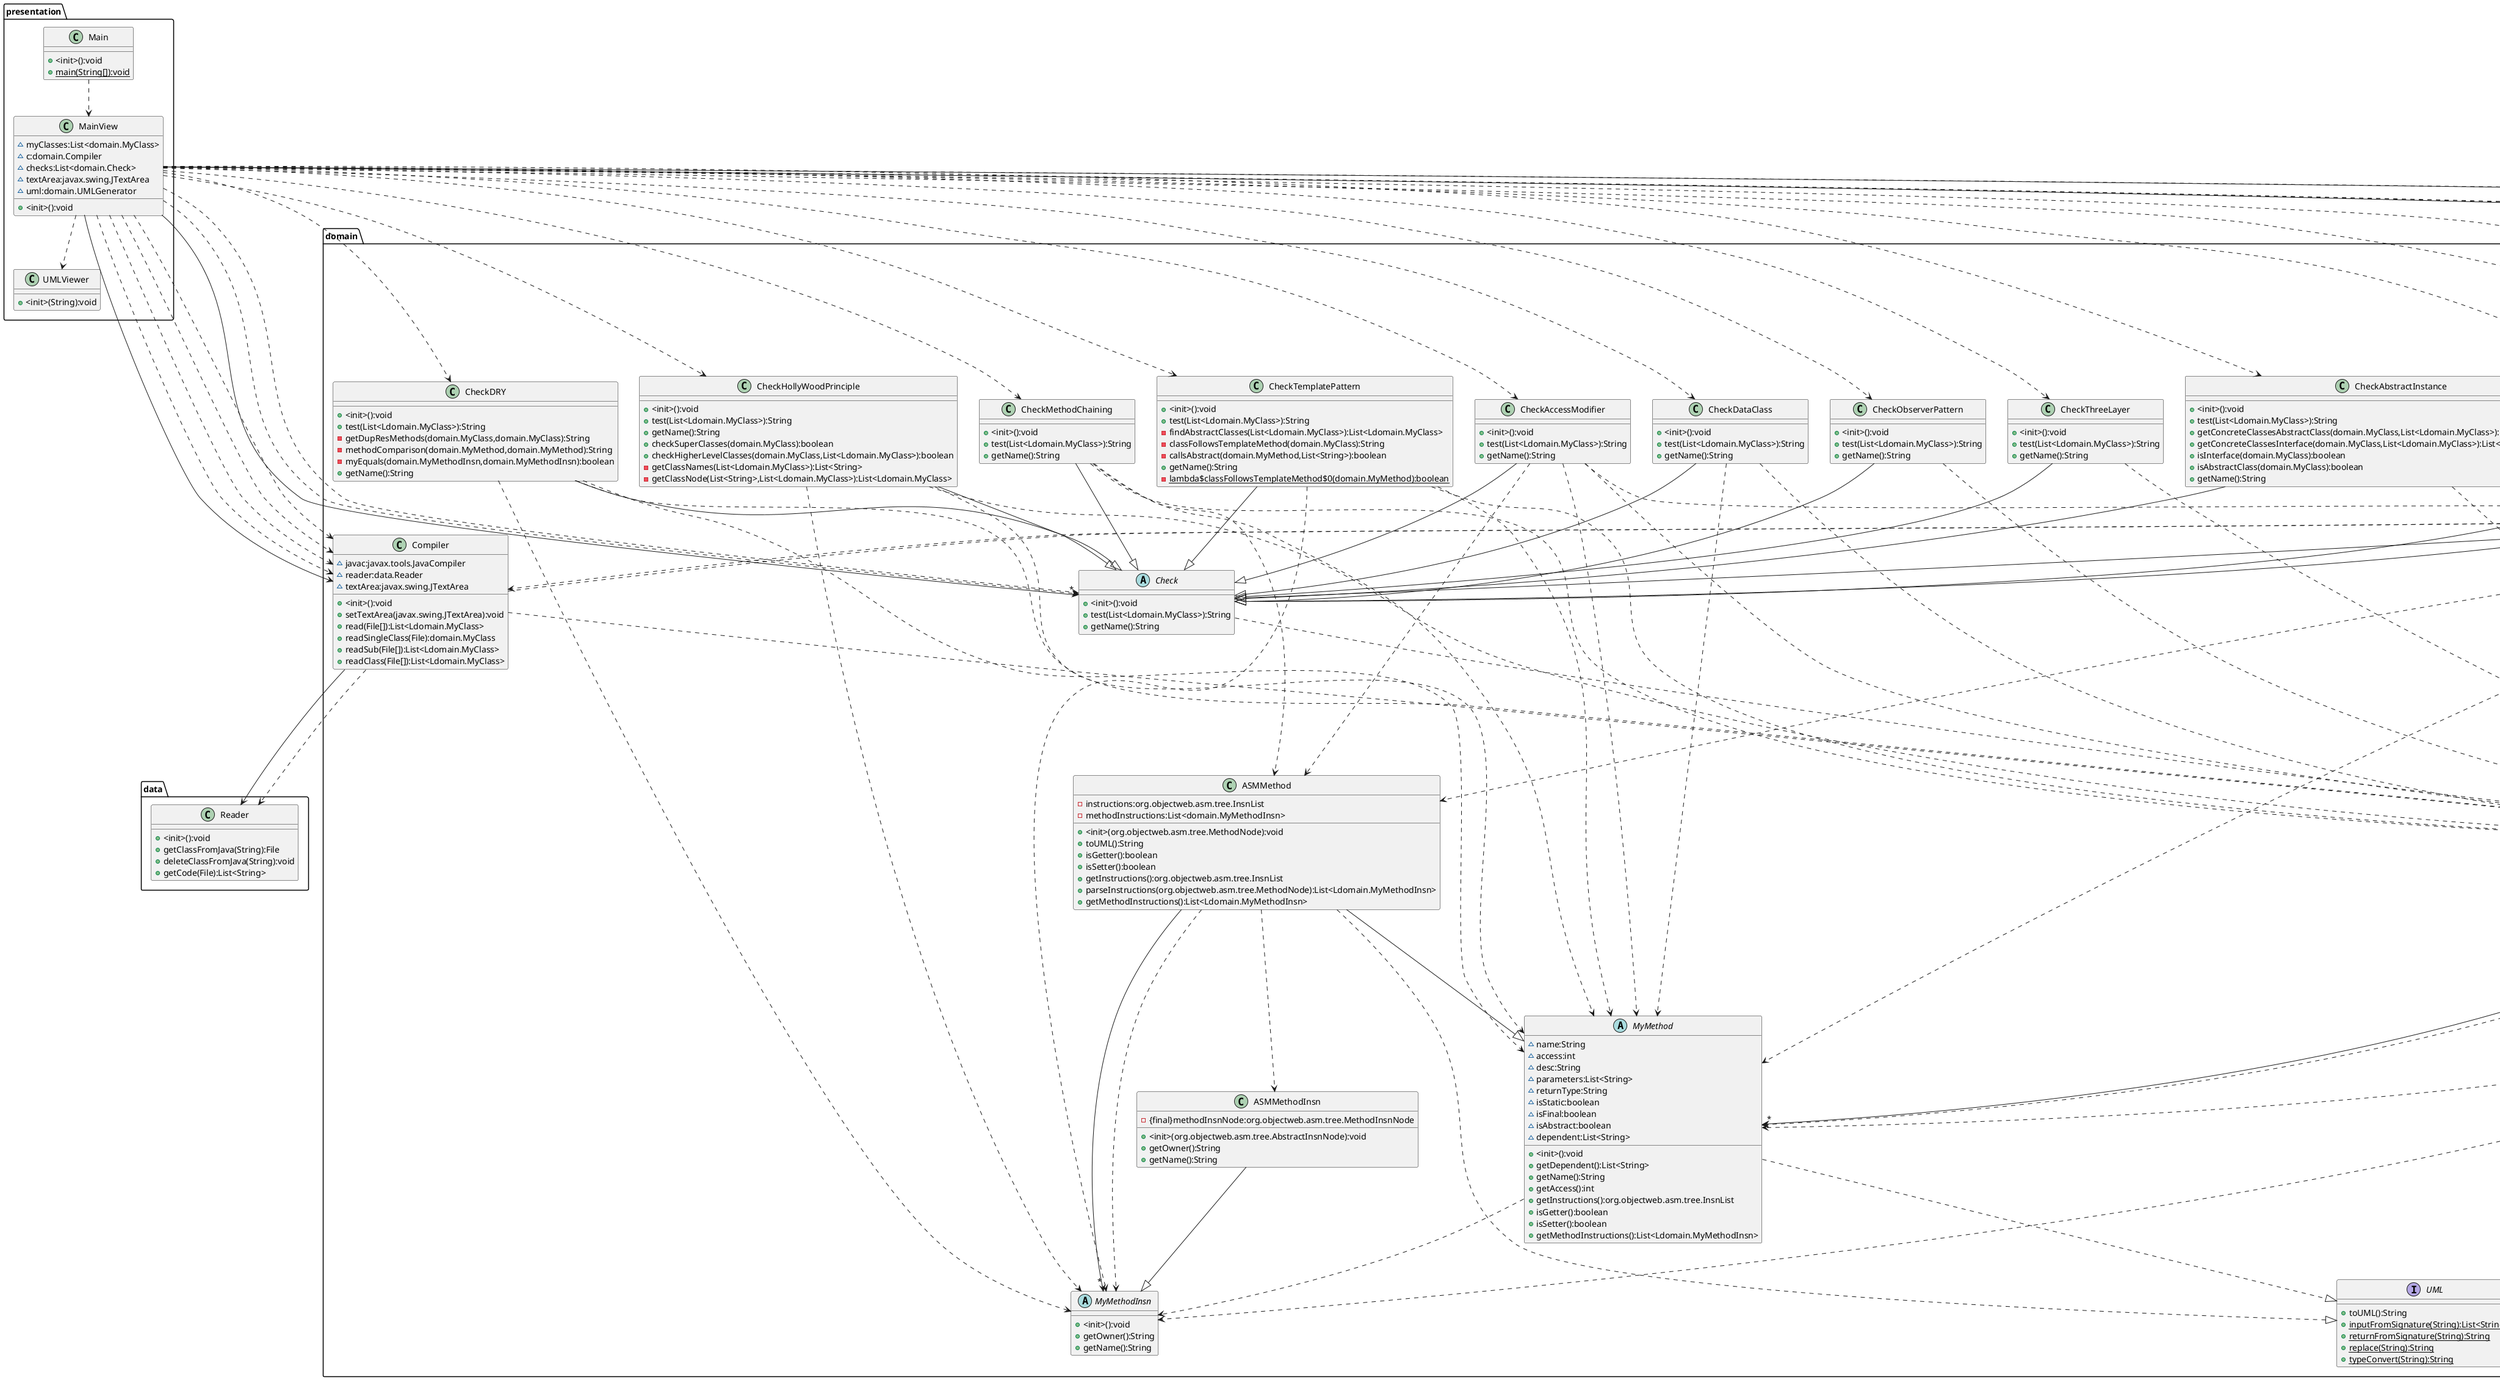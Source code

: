 @startuml
class data.Reader{
    +<init>():void
    +getClassFromJava(String):File
    +deleteClassFromJava(String):void
    +getCode(File):List<String>
}

class domain.ASMClass{
    -nestClasses:List<domain.MyClass>
    +<init>(org.objectweb.asm.tree.ClassNode,String):void
    +toClassUML():String
    +toRelationUML(List<String>):String
    +setDependent(List<String>):void
}

class domain.ASMField{
    +<init>(org.objectweb.asm.tree.FieldNode):void
    +toUML():String
}

class domain.ASMMethod{
    -instructions:org.objectweb.asm.tree.InsnList
    -methodInstructions:List<domain.MyMethodInsn>
    +<init>(org.objectweb.asm.tree.MethodNode):void
    +toUML():String
    +isGetter():boolean
    +isSetter():boolean
    +getInstructions():org.objectweb.asm.tree.InsnList
    +parseInstructions(org.objectweb.asm.tree.MethodNode):List<Ldomain.MyMethodInsn>
    +getMethodInstructions():List<Ldomain.MyMethodInsn>
}

class domain.ASMMethodInsn{
    -{final}methodInsnNode:org.objectweb.asm.tree.MethodInsnNode
    +<init>(org.objectweb.asm.tree.AbstractInsnNode):void
    +getOwner():String
    +getName():String
}

abstract class domain.Check{
    +<init>():void
    +test(List<Ldomain.MyClass>):String
    +getName():String
}

class domain.CheckAbstractInstance{
    +<init>():void
    +test(List<Ldomain.MyClass>):String
    +getConcreteClassesAbstractClass(domain.MyClass,List<Ldomain.MyClass>):List<Ldomain.MyClass>
    +getConcreteClassesInterface(domain.MyClass,List<Ldomain.MyClass>):List<Ldomain.MyClass>
    +isInterface(domain.MyClass):boolean
    +isAbstractClass(domain.MyClass):boolean
    +getName():String
}

class domain.CheckAccessModifier{
    +<init>():void
    +test(List<Ldomain.MyClass>):String
    +getName():String
}

class domain.CheckAdapterPattern{
    +<init>():void
    +test(List<Ldomain.MyClass>):String
    +getPossibleTargetsFromPossibleClients(List<Ldomain.MyClass>):List<Ldomain.MyClass>
    -getClassNode(String,List<Ldomain.MyClass>):domain.MyClass
    -getClassNames(List<Ldomain.MyClass>):List<String>
    +getPossibleAdaptersFromAdaptees(List<Ldomain.MyClass>):List<Ldomain.MyClass>
    -getFieldType(domain.MyField):String
    +getAdapters(List<Ldomain.MyClass>,List<Ldomain.MyClass>):List<Ldomain.MyClass>
    +getName():String
}

class domain.CheckCouplingCohesion{
    +<init>():void
    +test(List<Ldomain.MyClass>):String
    +getName():String
}

class domain.CheckDataClass{
    +<init>():void
    +test(List<Ldomain.MyClass>):String
    +getName():String
}

class domain.CheckDRY{
    +<init>():void
    +test(List<Ldomain.MyClass>):String
    -getDupResMethods(domain.MyClass,domain.MyClass):String
    -methodComparison(domain.MyMethod,domain.MyMethod):String
    -myEquals(domain.MyMethodInsn,domain.MyMethodInsn):boolean
    +getName():String
}

class domain.CheckHollyWoodPrinciple{
    +<init>():void
    +test(List<Ldomain.MyClass>):String
    +getName():String
    +checkSuperClasses(domain.MyClass):boolean
    +checkHigherLevelClasses(domain.MyClass,List<Ldomain.MyClass>):boolean
    -getClassNames(List<Ldomain.MyClass>):List<String>
    -getClassNode(List<String>,List<Ldomain.MyClass>):List<Ldomain.MyClass>
}

class domain.CheckMethodChaining{
    +<init>():void
    +test(List<Ldomain.MyClass>):String
    +getName():String
}

class domain.CheckNamingConvention{
    +<init>():void
    +test(List<Ldomain.MyClass>):String
    -checkFieldNaming(domain.MyClass):String
    +getName():String
    -checkPackageNaming(domain.MyClass):String
    -checkClassNaming(domain.MyClass):String
    -checkMethodNaming(domain.MyClass):String
    -checkConstantsNaming(domain.MyClass):String
}

class domain.CheckObserverPattern{
    +<init>():void
    +test(List<Ldomain.MyClass>):String
    +getName():String
}

class domain.CheckTemplatePattern{
    +<init>():void
    +test(List<Ldomain.MyClass>):String
    -findAbstractClasses(List<Ldomain.MyClass>):List<Ldomain.MyClass>
    -classFollowsTemplateMethod(domain.MyClass):String
    -callsAbstract(domain.MyMethod,List<String>):boolean
    +getName():String
    -{static}lambda$classFollowsTemplateMethod$0(domain.MyMethod):boolean
}

class domain.CheckThreeLayer{
    +<init>():void
    +test(List<Ldomain.MyClass>):String
    +getName():String
}

class domain.ClassRelation{
    ~hasa:List<String,String>
    ~extend:List<String,String>
    ~implement:List<String,String>
    ~dependent:List<String,String>
    +<init>(List<Ldomain.MyClass>):void
}

abstract class domain.CohesionMetric{
    +<init>():void
}

class domain.Compiler{
    ~javac:javax.tools.JavaCompiler
    ~reader:data.Reader
    ~textArea:javax.swing.JTextArea
    +<init>():void
    +setTextArea(javax.swing.JTextArea):void
    +read(File[]):List<Ldomain.MyClass>
    +readSingleClass(File):domain.MyClass
    +readSub(File[]):List<Ldomain.MyClass>
    +readClass(File[]):List<Ldomain.MyClass>
}

abstract class domain.CouplingMetric{
    +<init>():void
}

class domain.FentonAndMeltonMetric{
    +<init>():void
}

class domain.LCOM4{
    +<init>():void
}

abstract class domain.MyClass{
    ~className:String
    ~packageName:String
    ~extend:String
    ~implement:List<String>
    ~fields:List<domain.MyField>
    ~methods:List<domain.MyMethod>
    ~dependent:List<String>
    ~isAbstract:boolean
    ~isInterface:boolean
    ~path:String
    ~code:List<String>
    +<init>():void
    +setDependent(List<String>):void
    +getFields():List<Ldomain.MyField>
    +getMethods():List<Ldomain.MyMethod>
    +getExtend():String
    +getImplement():List<String>
    +getName():String
    +getDependent():List<String>
    +setCode(List<String>):void
    +getCodeByLine(int):String
}

abstract class domain.MyField{
    ~name:String
    ~desc:String
    ~isList:boolean
    ~listType:String
    ~isStatic:boolean
    ~isFinal:boolean
    ~access:int
    +<init>():void
    +getType():String
    +getName():String
    +getAccess():int
}

abstract class domain.MyMethod{
    ~name:String
    ~access:int
    ~desc:String
    ~parameters:List<String>
    ~returnType:String
    ~isStatic:boolean
    ~isFinal:boolean
    ~isAbstract:boolean
    ~dependent:List<String>
    +<init>():void
    +getDependent():List<String>
    +getName():String
    +getAccess():int
    +getInstructions():org.objectweb.asm.tree.InsnList
    +isGetter():boolean
    +isSetter():boolean
    +getMethodInstructions():List<Ldomain.MyMethodInsn>
}

abstract class domain.MyMethodInsn{
    +<init>():void
    +getOwner():String
    +getName():String
}

interface domain.UML{
    +toUML():String
    +{static}inputFromSignature(String):List<String>
    +{static}returnFromSignature(String):String
    +{static}replace(String):String
    +{static}typeConvert(String):String
}

class domain.UMLGenerator{
    -myClasses:List<domain.MyClass>
    -myClassNames:List<String>
    +<init>(List<Ldomain.MyClass>):void
    +generateAllUMLCode():String
}

class presentation.Main{
    +<init>():void
    +{static}main(String[]):void
}

class presentation.MainView{
    ~myClasses:List<domain.MyClass>
    ~c:domain.Compiler
    ~checks:List<domain.Check>
    ~textArea:javax.swing.JTextArea
    ~uml:domain.UMLGenerator
    +<init>():void
}

class presentation.UMLViewer{
    +<init>(String):void
}

domain.ASMClass-->"*"domain.MyClass
domain.ASMClass--|>domain.MyClass
domain.ASMClass..>domain.ASMField
domain.ASMClass..>domain.ASMMethod
domain.ASMClass..>domain.Compiler
domain.ASMClass..>domain.MyField
domain.ASMClass..>domain.MyMethod
domain.ASMClass..>domain.MyClass
domain.ASMField--|>domain.MyField
domain.ASMField..|>domain.UML
domain.ASMMethod-->"*"domain.MyMethodInsn
domain.ASMMethod--|>domain.MyMethod
domain.ASMMethod..|>domain.UML
domain.ASMMethod..>domain.ASMMethodInsn
domain.ASMMethod..>domain.MyMethodInsn
domain.ASMMethodInsn--|>domain.MyMethodInsn
domain.Check..>domain.MyClass
domain.CheckAbstractInstance--|>domain.Check
domain.CheckAbstractInstance..>domain.MyClass
domain.CheckAccessModifier--|>domain.Check
domain.CheckAccessModifier..>domain.MyClass
domain.CheckAccessModifier..>domain.MyField
domain.CheckAccessModifier..>domain.MyMethod
domain.CheckAccessModifier..>domain.ASMMethod
domain.CheckAdapterPattern--|>domain.Check
domain.CheckAdapterPattern..>domain.MyClass
domain.CheckAdapterPattern..>domain.MyField
domain.CheckAdapterPattern..>domain.MyMethod
domain.CheckAdapterPattern..>domain.MyMethodInsn
domain.CheckCouplingCohesion--|>domain.Check
domain.CheckCouplingCohesion..>domain.MyClass
domain.CheckDataClass--|>domain.Check
domain.CheckDataClass..>domain.MyClass
domain.CheckDataClass..>domain.MyMethod
domain.CheckDRY--|>domain.Check
domain.CheckDRY..>domain.MyClass
domain.CheckDRY..>domain.MyMethod
domain.CheckDRY..>domain.MyMethodInsn
domain.CheckHollyWoodPrinciple--|>domain.Check
domain.CheckHollyWoodPrinciple..>domain.MyClass
domain.CheckHollyWoodPrinciple..>domain.MyMethod
domain.CheckHollyWoodPrinciple..>domain.MyMethodInsn
domain.CheckMethodChaining--|>domain.Check
domain.CheckMethodChaining..>domain.MyClass
domain.CheckMethodChaining..>domain.MyMethod
domain.CheckMethodChaining..>domain.ASMMethod
domain.CheckNamingConvention--|>domain.Check
domain.CheckNamingConvention..>domain.MyClass
domain.CheckObserverPattern--|>domain.Check
domain.CheckObserverPattern..>domain.MyClass
domain.CheckTemplatePattern--|>domain.Check
domain.CheckTemplatePattern..>domain.MyClass
domain.CheckTemplatePattern..>domain.MyMethod
domain.CheckTemplatePattern..>domain.MyMethodInsn
domain.CheckThreeLayer--|>domain.Check
domain.CheckThreeLayer..>domain.MyClass
domain.ClassRelation..>domain.MyClass
domain.Compiler-->data.Reader
domain.Compiler..>data.Reader
domain.Compiler..>domain.MyClass
domain.Compiler..>domain.ASMClass
domain.FentonAndMeltonMetric--|>domain.CouplingMetric
domain.LCOM4--|>domain.CohesionMetric
domain.MyClass-->"*"domain.MyField
domain.MyClass-->"*"domain.MyMethod
domain.MyClass..>domain.MyField
domain.MyClass..>domain.MyMethod
domain.MyField..|>domain.UML
domain.MyMethod..|>domain.UML
domain.MyMethod..>domain.MyMethodInsn
domain.UMLGenerator-->"*"domain.MyClass
domain.UMLGenerator..>domain.MyClass
domain.UMLGenerator..>domain.ASMClass
presentation.Main..>presentation.MainView
presentation.MainView-->"*"domain.MyClass
presentation.MainView-->domain.Compiler
presentation.MainView-->"*"domain.Check
presentation.MainView-->domain.UMLGenerator
presentation.MainView..>domain.CheckAccessModifier
presentation.MainView..>domain.CheckMethodChaining
presentation.MainView..>domain.CheckObserverPattern
presentation.MainView..>domain.CheckDataClass
presentation.MainView..>domain.CheckAbstractInstance
presentation.MainView..>domain.CheckHollyWoodPrinciple
presentation.MainView..>domain.CheckAdapterPattern
presentation.MainView..>domain.CheckCouplingCohesion
presentation.MainView..>domain.CheckThreeLayer
presentation.MainView..>domain.CheckNamingConvention
presentation.MainView..>domain.CheckTemplatePattern
presentation.MainView..>domain.CheckDRY
presentation.MainView..>domain.Compiler
presentation.MainView..>domain.Check
presentation.MainView..>domain.Check
presentation.MainView..>domain.MyClass
presentation.MainView..>domain.UMLGenerator
presentation.MainView..>presentation.UMLViewer
presentation.MainView..>domain.UMLGenerator
presentation.MainView..>domain.Compiler
presentation.MainView..>domain.Compiler
presentation.MainView..>domain.Compiler
@enduml
